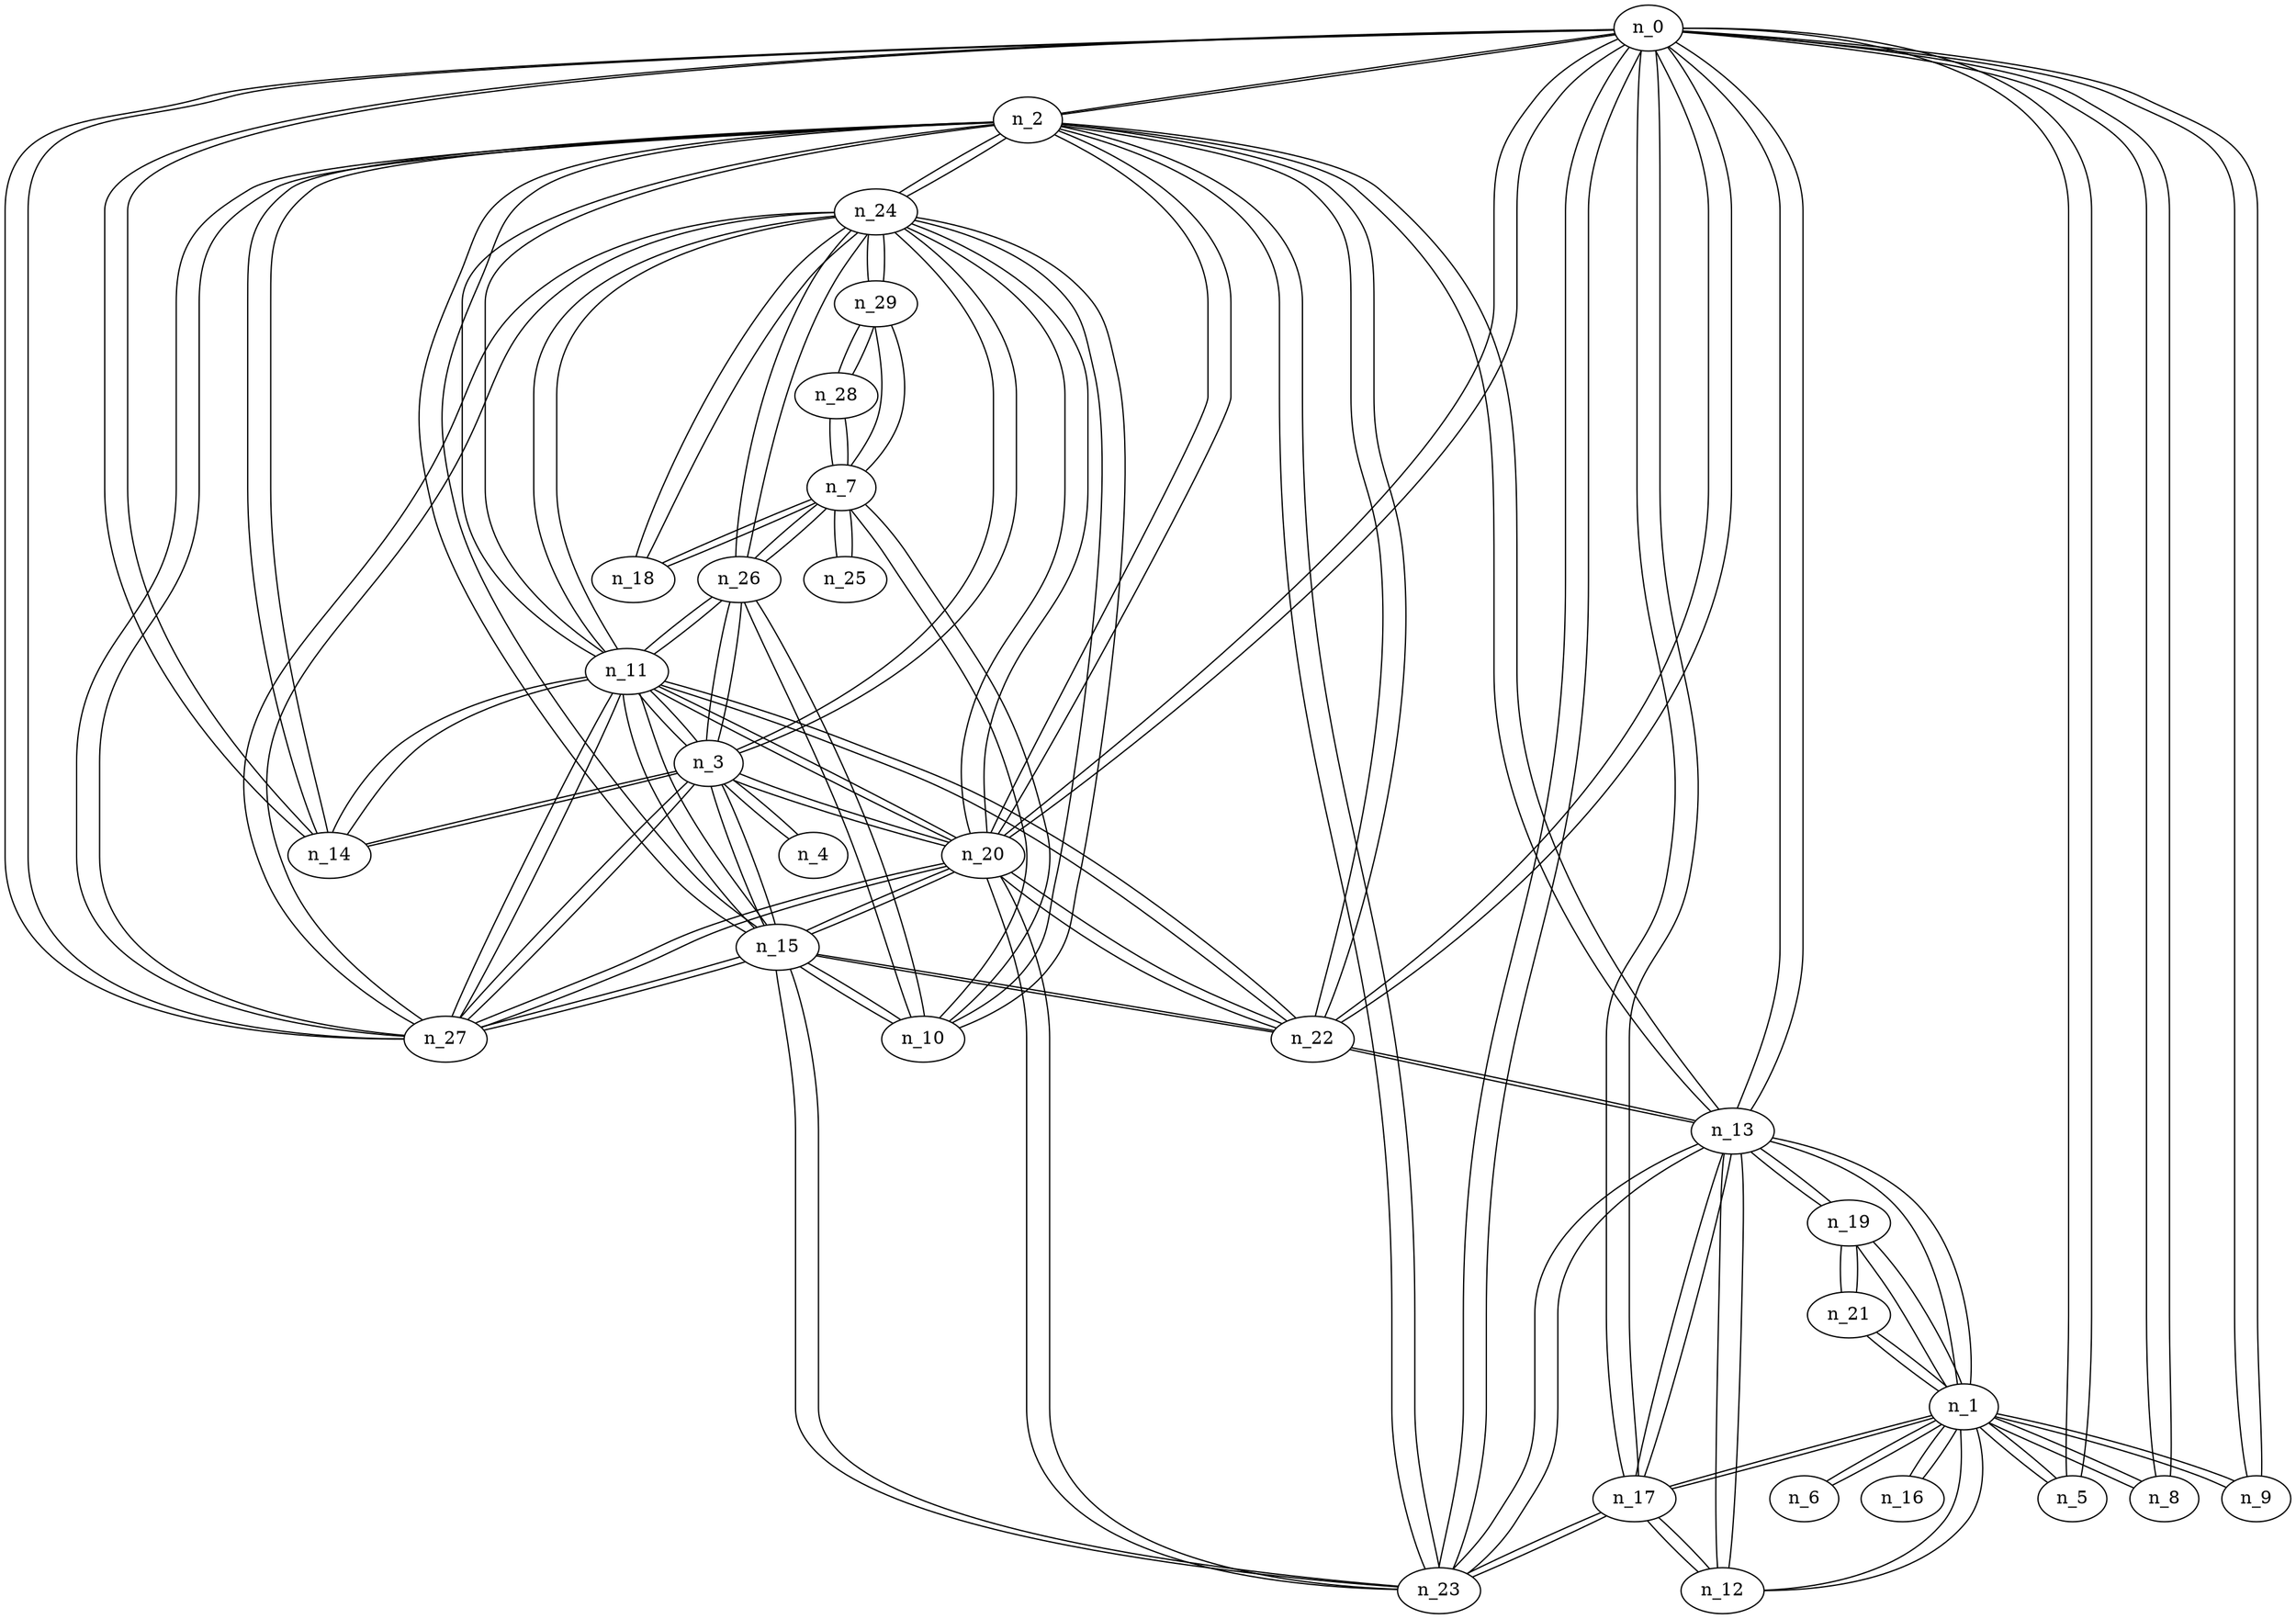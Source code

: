 graph g10 {
n_0--n_2
n_0--n_5
n_0--n_8
n_0--n_9
n_0--n_13
n_0--n_14
n_0--n_17
n_0--n_20
n_0--n_22
n_0--n_23
n_0--n_27
n_1--n_5
n_1--n_6
n_1--n_8
n_1--n_9
n_1--n_12
n_1--n_13
n_1--n_16
n_1--n_17
n_1--n_19
n_1--n_21
n_2--n_0
n_2--n_11
n_2--n_13
n_2--n_14
n_2--n_15
n_2--n_20
n_2--n_22
n_2--n_23
n_2--n_24
n_2--n_27
n_3--n_4
n_3--n_11
n_3--n_14
n_3--n_15
n_3--n_20
n_3--n_24
n_3--n_26
n_3--n_27
n_4--n_3
n_5--n_0
n_5--n_1
n_6--n_1
n_7--n_10
n_7--n_18
n_7--n_25
n_7--n_26
n_7--n_28
n_7--n_29
n_8--n_0
n_8--n_1
n_9--n_0
n_9--n_1
n_10--n_7
n_10--n_15
n_10--n_24
n_10--n_26
n_11--n_2
n_11--n_3
n_11--n_14
n_11--n_15
n_11--n_20
n_11--n_22
n_11--n_24
n_11--n_26
n_11--n_27
n_12--n_1
n_12--n_13
n_12--n_17
n_13--n_0
n_13--n_1
n_13--n_2
n_13--n_12
n_13--n_17
n_13--n_19
n_13--n_22
n_13--n_23
n_14--n_0
n_14--n_2
n_14--n_3
n_14--n_11
n_15--n_2
n_15--n_3
n_15--n_10
n_15--n_11
n_15--n_20
n_15--n_22
n_15--n_23
n_15--n_27
n_16--n_1
n_17--n_0
n_17--n_1
n_17--n_12
n_17--n_13
n_17--n_23
n_18--n_7
n_18--n_24
n_19--n_1
n_19--n_13
n_19--n_21
n_20--n_0
n_20--n_2
n_20--n_3
n_20--n_11
n_20--n_15
n_20--n_22
n_20--n_23
n_20--n_24
n_20--n_27
n_21--n_1
n_21--n_19
n_22--n_0
n_22--n_2
n_22--n_11
n_22--n_13
n_22--n_15
n_22--n_20
n_23--n_0
n_23--n_2
n_23--n_13
n_23--n_15
n_23--n_17
n_23--n_20
n_24--n_2
n_24--n_3
n_24--n_10
n_24--n_11
n_24--n_18
n_24--n_20
n_24--n_26
n_24--n_27
n_24--n_29
n_25--n_7
n_26--n_3
n_26--n_7
n_26--n_10
n_26--n_11
n_26--n_24
n_27--n_0
n_27--n_2
n_27--n_3
n_27--n_11
n_27--n_15
n_27--n_20
n_27--n_24
n_28--n_7
n_28--n_29
n_29--n_7
n_29--n_24
n_29--n_28
}
